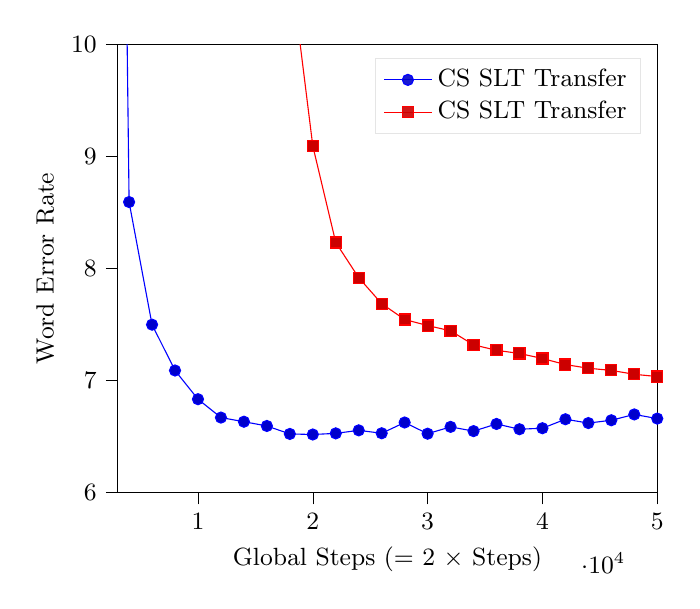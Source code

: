 \begin{tikzpicture}
\small
\begin{axis}[
legend cell align={left},
legend pos=north east,
legend style={fill opacity=0.9, draw opacity=1, text opacity=1, draw=white!90.0!black},
tick align=outside,
tick pos=left,
x grid style={white!69.02!black},
xlabel={Global Steps (= 2 $\times$ Steps)},
xmin=3000, xmax=50000,
xtick style={color=black},
y grid style={white!69.02!black},
ylabel={Word Error Rate},
ymin=6, ymax=10,
ytick style={color=black}
]
\addplot 
table {
0 104.642
2000 25.355
4000 8.592
6000 7.498
8000 7.089
10000 6.833
12000 6.669
14000 6.632
16000 6.594
18000 6.523
20000 6.518
22000 6.528
24000 6.555
26000 6.529
28000 6.625
30000 6.525
32000 6.586
34000 6.548
36000 6.612
38000 6.565
40000 6.574
42000 6.654
44000 6.62
46000 6.645
48000 6.697
50000 6.66
52000 6.67
54000 6.641
56000 6.666
58000 6.699
60000 6.71
62000 6.705
64000 6.718
66000 6.731
};
\addlegendentry{CS SLT Transfer}

\addplot 
table {
2000 96.727
4000 93.959
6000 91.021
8000 88.447
10000 56.338
12000 39.31
14000 27.756
16000 15.646
18000 10.741
20000 9.092
22000 8.231
24000 7.917
26000 7.685
28000 7.544
30000 7.49
32000 7.443
34000 7.318
36000 7.269
38000 7.241
40000 7.196
42000 7.142
44000 7.109
46000 7.09
48000 7.055
50000 7.035
52000 6.946
54000 7.051
56000 7.06
58000 7.027
};
\addlegendentry{CS SLT Transfer}
\end{axis}
\end{tikzpicture}

